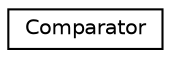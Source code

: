 digraph "Graphical Class Hierarchy"
{
 // LATEX_PDF_SIZE
  edge [fontname="Helvetica",fontsize="10",labelfontname="Helvetica",labelfontsize="10"];
  node [fontname="Helvetica",fontsize="10",shape=record];
  rankdir="LR";
  Node0 [label="Comparator",height=0.2,width=0.4,color="black", fillcolor="white", style="filled",URL="$classComparator.html",tooltip="Class to facilitate the comparing of chains for priority."];
}

